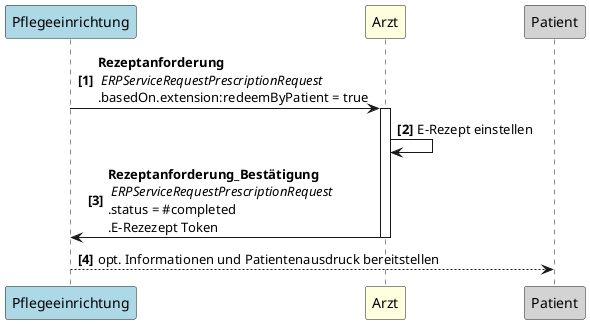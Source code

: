 @startuml UC2
autonumber "<b>[0]"
participant Pflegeeinrichtung as PE #LightBlue
participant Arzt as A #LightYellow
participant Patient as P #LightGrey

PE -> A++: <b>Rezeptanforderung\n <i>ERPServiceRequestPrescriptionRequest \n.basedOn.extension:redeemByPatient = true
A -> A: E-Rezept einstellen
A -> PE--: <b>Rezeptanforderung_Bestätigung\n <i>ERPServiceRequestPrescriptionRequest  \n.status = #completed \n.E-Rezezept Token
PE --> P: opt. Informationen und Patientenausdruck bereitstellen

@enduml